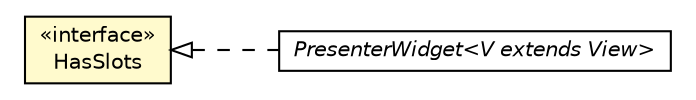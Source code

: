 #!/usr/local/bin/dot
#
# Class diagram 
# Generated by UMLGraph version R5_6-24-gf6e263 (http://www.umlgraph.org/)
#

digraph G {
	edge [fontname="Helvetica",fontsize=10,labelfontname="Helvetica",labelfontsize=10];
	node [fontname="Helvetica",fontsize=10,shape=plaintext];
	nodesep=0.25;
	ranksep=0.5;
	rankdir=LR;
	// com.gwtplatform.mvp.client.PresenterWidget<V extends com.gwtplatform.mvp.client.View>
	c209906 [label=<<table title="com.gwtplatform.mvp.client.PresenterWidget" border="0" cellborder="1" cellspacing="0" cellpadding="2" port="p" href="./PresenterWidget.html">
		<tr><td><table border="0" cellspacing="0" cellpadding="1">
<tr><td align="center" balign="center"><font face="Helvetica-Oblique"> PresenterWidget&lt;V extends View&gt; </font></td></tr>
		</table></td></tr>
		</table>>, URL="./PresenterWidget.html", fontname="Helvetica", fontcolor="black", fontsize=10.0];
	// com.gwtplatform.mvp.client.HasSlots
	c209915 [label=<<table title="com.gwtplatform.mvp.client.HasSlots" border="0" cellborder="1" cellspacing="0" cellpadding="2" port="p" bgcolor="lemonChiffon" href="./HasSlots.html">
		<tr><td><table border="0" cellspacing="0" cellpadding="1">
<tr><td align="center" balign="center"> &#171;interface&#187; </td></tr>
<tr><td align="center" balign="center"> HasSlots </td></tr>
		</table></td></tr>
		</table>>, URL="./HasSlots.html", fontname="Helvetica", fontcolor="black", fontsize=10.0];
	//com.gwtplatform.mvp.client.PresenterWidget<V extends com.gwtplatform.mvp.client.View> implements com.gwtplatform.mvp.client.HasSlots
	c209915:p -> c209906:p [dir=back,arrowtail=empty,style=dashed];
}

